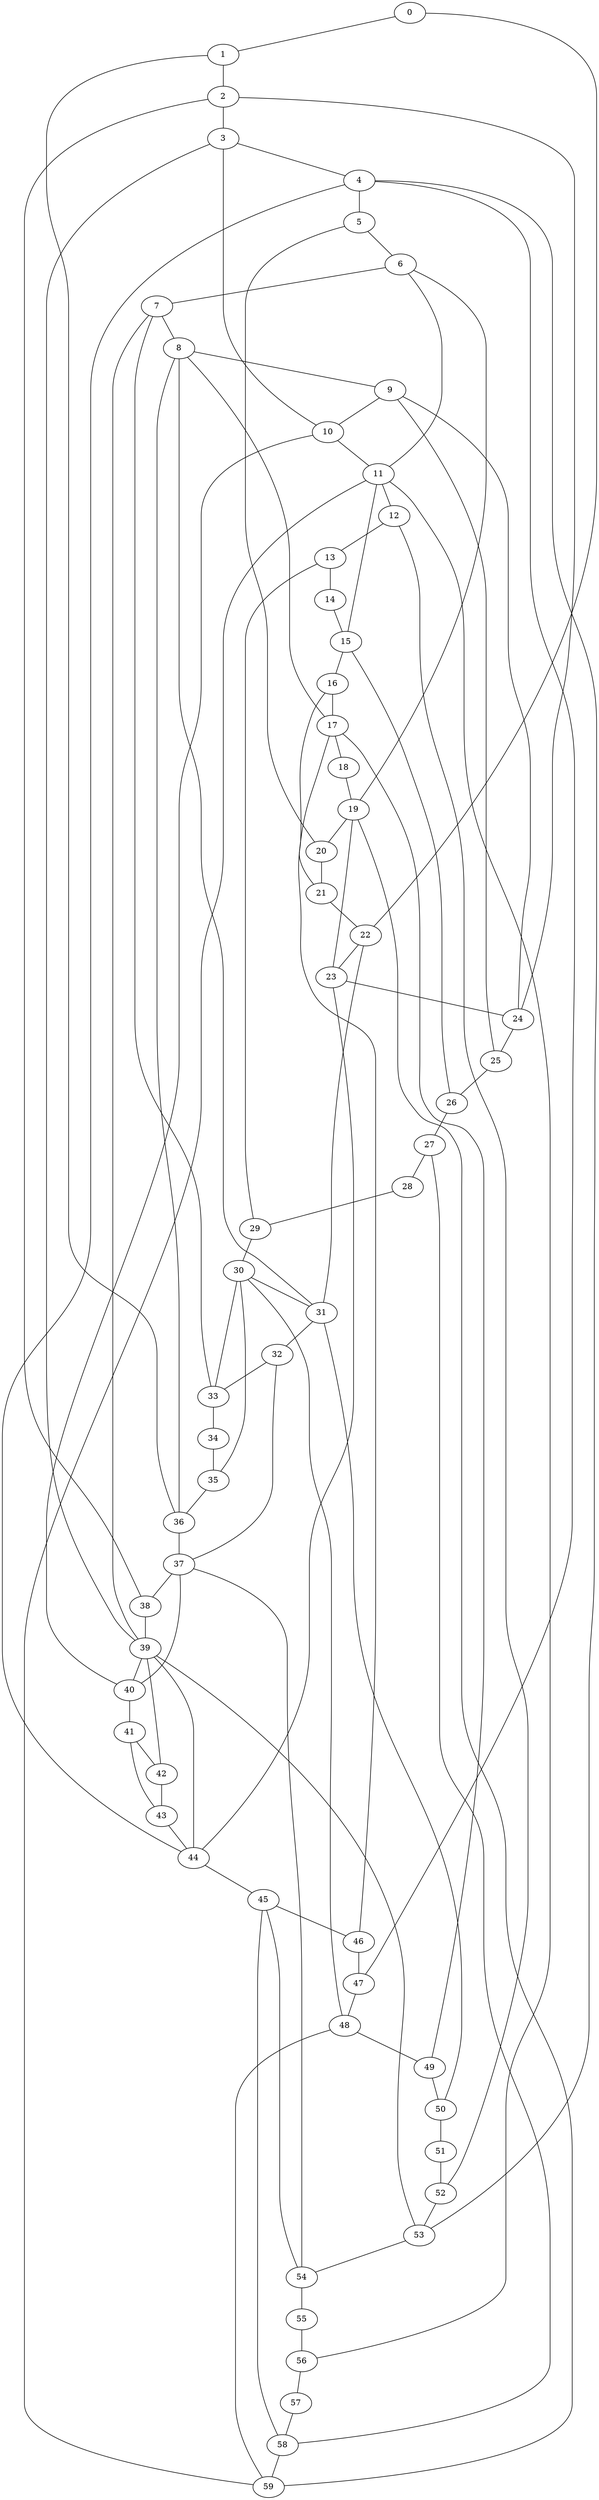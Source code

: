 
graph graphname {
    0 -- 1
0 -- 22
1 -- 2
1 -- 36
2 -- 3
2 -- 38
2 -- 24
3 -- 4
3 -- 10
3 -- 39
4 -- 5
4 -- 53
4 -- 47
4 -- 44
5 -- 6
5 -- 20
6 -- 7
6 -- 11
6 -- 19
7 -- 8
7 -- 33
7 -- 39
8 -- 9
8 -- 36
8 -- 17
8 -- 31
9 -- 10
9 -- 25
9 -- 24
10 -- 11
10 -- 40
11 -- 12
11 -- 56
11 -- 59
11 -- 15
12 -- 13
12 -- 52
13 -- 14
13 -- 29
14 -- 15
15 -- 16
15 -- 26
16 -- 17
16 -- 21
17 -- 18
17 -- 46
17 -- 49
18 -- 19
19 -- 20
19 -- 59
19 -- 23
20 -- 21
21 -- 22
22 -- 23
22 -- 31
23 -- 24
23 -- 44
24 -- 25
25 -- 26
26 -- 27
27 -- 28
27 -- 58
28 -- 29
29 -- 30
30 -- 31
30 -- 33
30 -- 48
30 -- 35
31 -- 32
31 -- 50
32 -- 33
32 -- 37
33 -- 34
34 -- 35
35 -- 36
36 -- 37
37 -- 38
37 -- 40
37 -- 54
38 -- 39
39 -- 40
39 -- 44
39 -- 53
39 -- 42
40 -- 41
41 -- 42
41 -- 43
42 -- 43
43 -- 44
44 -- 45
45 -- 46
45 -- 54
45 -- 58
46 -- 47
47 -- 48
48 -- 49
48 -- 59
49 -- 50
50 -- 51
51 -- 52
52 -- 53
53 -- 54
54 -- 55
55 -- 56
56 -- 57
57 -- 58
58 -- 59

}
